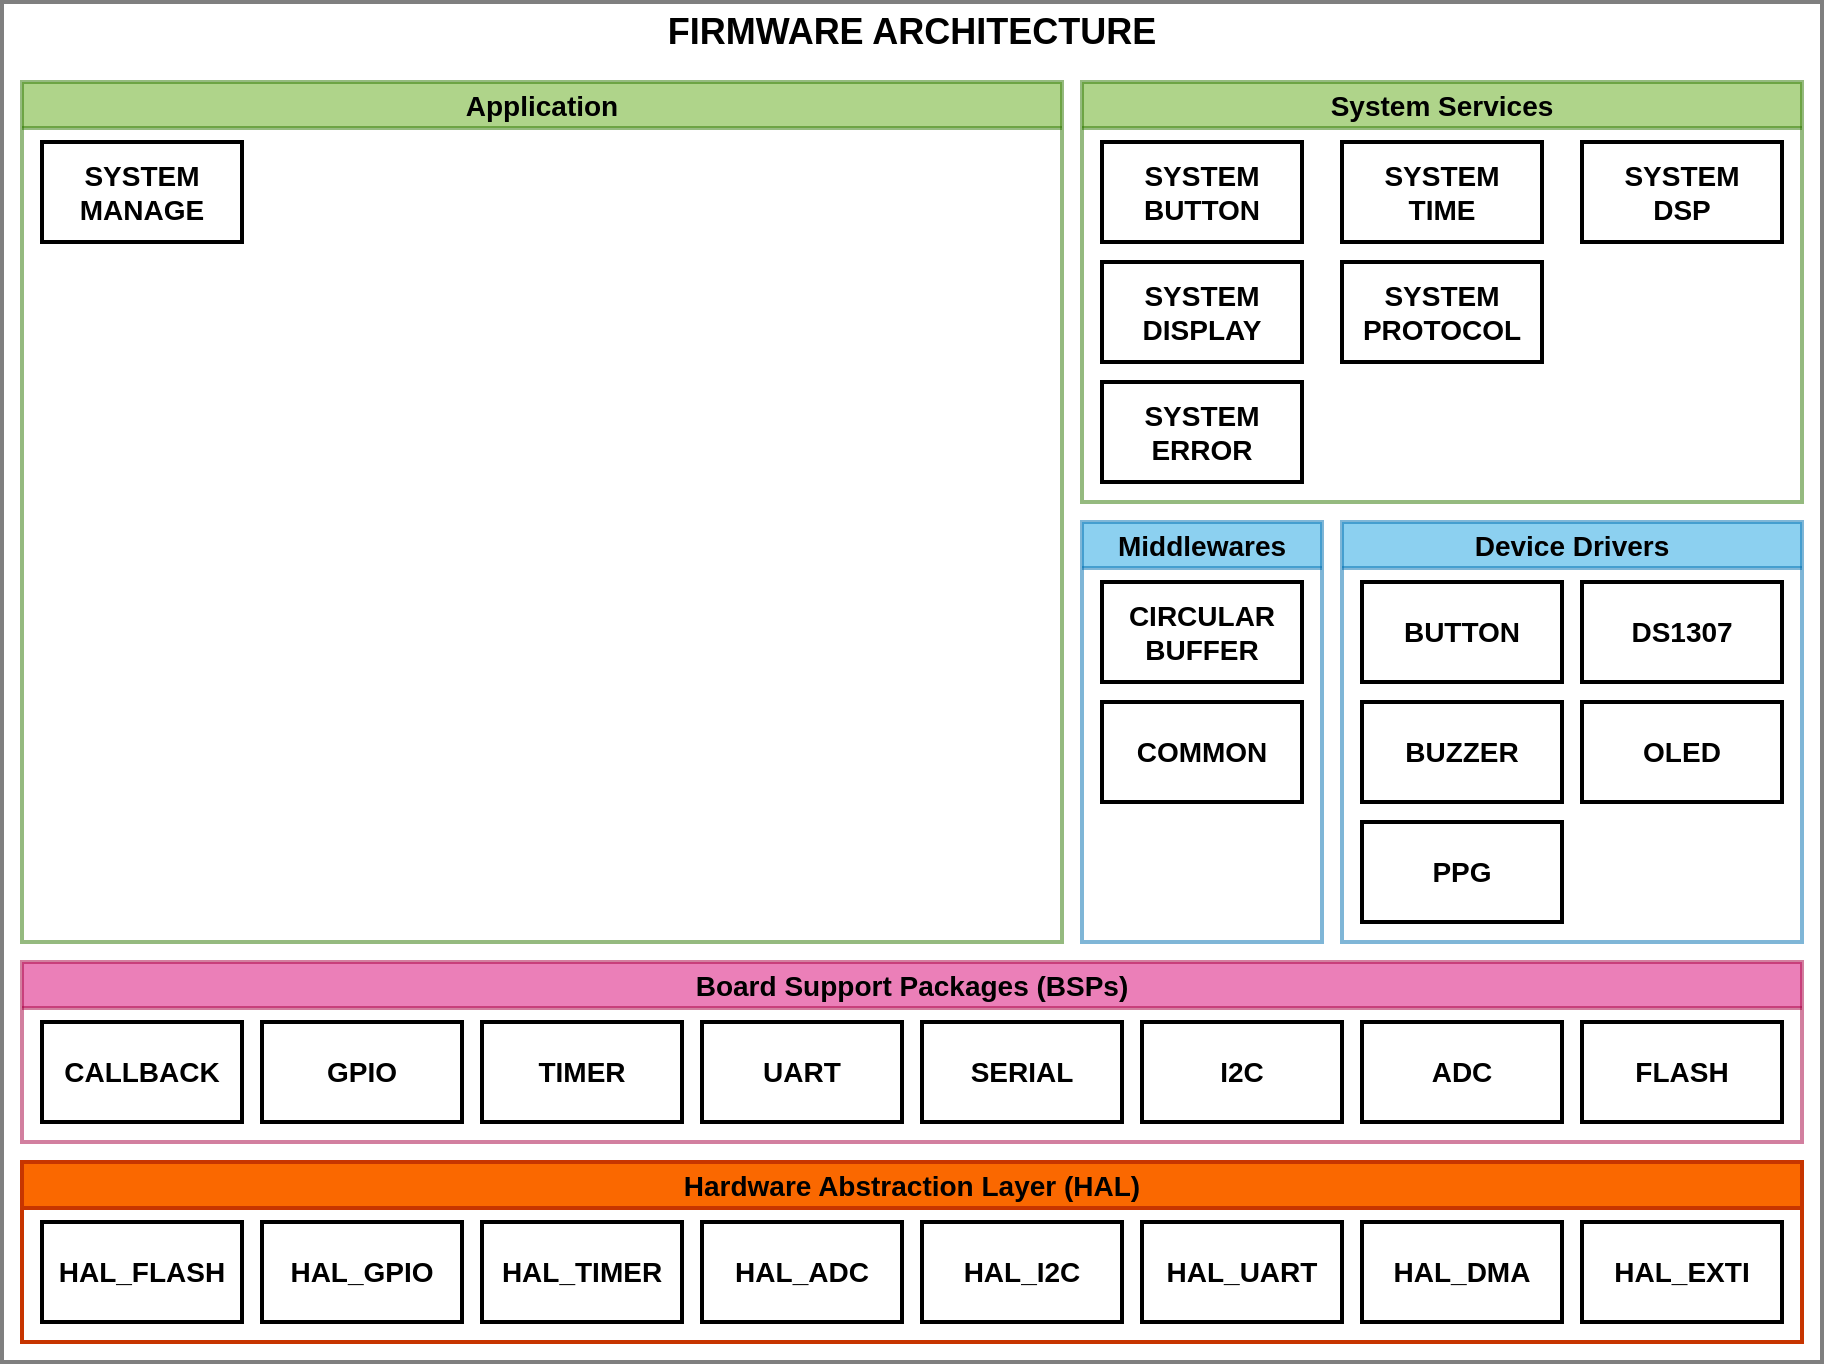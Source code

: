 <mxfile>
    <diagram id="SvoXOzmZpjr0ulOsbsCD" name="Page-1">
        <mxGraphModel dx="643" dy="890" grid="1" gridSize="10" guides="1" tooltips="1" connect="1" arrows="1" fold="1" page="0" pageScale="1" pageWidth="850" pageHeight="1100" math="0" shadow="0">
            <root>
                <mxCell id="0"/>
                <mxCell id="1" parent="0"/>
                <mxCell id="3" value="" style="rounded=0;whiteSpace=wrap;html=1;fillColor=#FFFFFF;strokeColor=#000000;strokeWidth=2;opacity=50;" vertex="1" parent="1">
                    <mxGeometry x="40" y="-40" width="910" height="680" as="geometry"/>
                </mxCell>
                <mxCell id="4" value="Hardware Abstraction Layer (HAL)" style="swimlane;whiteSpace=wrap;html=1;fillColor=#fa6800;fontColor=#000000;strokeColor=#C73500;strokeWidth=2;fontSize=14;" vertex="1" parent="1">
                    <mxGeometry x="50" y="540" width="890" height="90" as="geometry"/>
                </mxCell>
                <mxCell id="7" value="HAL_GPIO" style="rounded=0;whiteSpace=wrap;html=1;fillColor=#FFFFFF;fontColor=#000000;fontStyle=1;fontSize=14;labelBorderColor=none;strokeColor=#000000;strokeWidth=2;" vertex="1" parent="4">
                    <mxGeometry x="120" y="30" width="100" height="50" as="geometry"/>
                </mxCell>
                <mxCell id="8" value="HAL_TIMER" style="rounded=0;whiteSpace=wrap;html=1;fillColor=#FFFFFF;fontColor=#000000;fontStyle=1;fontSize=14;labelBorderColor=none;strokeColor=#000000;strokeWidth=2;" vertex="1" parent="4">
                    <mxGeometry x="230" y="30" width="100" height="50" as="geometry"/>
                </mxCell>
                <mxCell id="10" value="HAL_I2C" style="rounded=0;whiteSpace=wrap;html=1;fillColor=#FFFFFF;fontColor=#000000;fontStyle=1;fontSize=14;labelBorderColor=none;strokeColor=#000000;strokeWidth=2;" vertex="1" parent="4">
                    <mxGeometry x="450" y="30" width="100" height="50" as="geometry"/>
                </mxCell>
                <mxCell id="6" value="HAL_FLASH" style="rounded=0;whiteSpace=wrap;html=1;fillColor=#FFFFFF;fontColor=#000000;fontStyle=1;fontSize=14;labelBorderColor=none;strokeColor=#000000;strokeWidth=2;" vertex="1" parent="4">
                    <mxGeometry x="10" y="30" width="100" height="50" as="geometry"/>
                </mxCell>
                <mxCell id="9" value="HAL_UART" style="rounded=0;whiteSpace=wrap;html=1;fillColor=#FFFFFF;fontColor=#000000;fontStyle=1;fontSize=14;labelBorderColor=none;strokeColor=#000000;strokeWidth=2;" vertex="1" parent="4">
                    <mxGeometry x="560" y="30" width="100" height="50" as="geometry"/>
                </mxCell>
                <mxCell id="11" value="HAL_DMA" style="rounded=0;whiteSpace=wrap;html=1;fillColor=#FFFFFF;fontColor=#000000;fontStyle=1;fontSize=14;labelBorderColor=none;strokeColor=#000000;strokeWidth=2;" vertex="1" parent="1">
                    <mxGeometry x="720" y="570" width="100" height="50" as="geometry"/>
                </mxCell>
                <mxCell id="12" value="HAL_EXTI" style="rounded=0;whiteSpace=wrap;html=1;fillColor=#FFFFFF;fontColor=#000000;fontStyle=1;fontSize=14;labelBorderColor=none;strokeColor=#000000;strokeWidth=2;" vertex="1" parent="1">
                    <mxGeometry x="830" y="570" width="100" height="50" as="geometry"/>
                </mxCell>
                <mxCell id="13" value="HAL_ADC" style="rounded=0;whiteSpace=wrap;html=1;fillColor=#FFFFFF;fontColor=#000000;fontStyle=1;fontSize=14;labelBorderColor=none;strokeColor=#000000;strokeWidth=2;" vertex="1" parent="1">
                    <mxGeometry x="390" y="570" width="100" height="50" as="geometry"/>
                </mxCell>
                <mxCell id="20" value="&lt;font color=&quot;#000000&quot;&gt;Board Support Packages (BSPs)&lt;/font&gt;" style="swimlane;whiteSpace=wrap;html=1;fillColor=#d80073;fontColor=#ffffff;strokeColor=#A50040;strokeWidth=2;fontSize=14;opacity=50;" vertex="1" parent="1">
                    <mxGeometry x="50" y="440" width="890" height="90" as="geometry"/>
                </mxCell>
                <mxCell id="24" value="CALLBACK" style="rounded=0;whiteSpace=wrap;html=1;fillColor=#FFFFFF;fontColor=#000000;fontStyle=1;fontSize=14;labelBorderColor=none;strokeColor=#000000;strokeWidth=2;" vertex="1" parent="20">
                    <mxGeometry x="10" y="30" width="100" height="50" as="geometry"/>
                </mxCell>
                <mxCell id="25" value="TIMER" style="rounded=0;whiteSpace=wrap;html=1;fillColor=#FFFFFF;fontColor=#000000;fontStyle=1;fontSize=14;labelBorderColor=none;strokeColor=#000000;strokeWidth=2;" vertex="1" parent="20">
                    <mxGeometry x="230" y="30" width="100" height="50" as="geometry"/>
                </mxCell>
                <mxCell id="26" value="FLASH" style="rounded=0;whiteSpace=wrap;html=1;fillColor=#FFFFFF;fontColor=#000000;fontStyle=1;fontSize=14;labelBorderColor=none;strokeColor=#000000;strokeWidth=2;" vertex="1" parent="20">
                    <mxGeometry x="780" y="30" width="100" height="50" as="geometry"/>
                </mxCell>
                <mxCell id="41" value="ADC" style="rounded=0;whiteSpace=wrap;html=1;fillColor=#FFFFFF;fontColor=#000000;fontStyle=1;fontSize=14;labelBorderColor=none;strokeColor=#000000;strokeWidth=2;" vertex="1" parent="20">
                    <mxGeometry x="670" y="30" width="100" height="50" as="geometry"/>
                </mxCell>
                <mxCell id="42" value="GPIO" style="rounded=0;whiteSpace=wrap;html=1;fillColor=#FFFFFF;fontColor=#000000;fontStyle=1;fontSize=14;labelBorderColor=none;strokeColor=#000000;strokeWidth=2;" vertex="1" parent="20">
                    <mxGeometry x="120" y="30" width="100" height="50" as="geometry"/>
                </mxCell>
                <mxCell id="21" value="UART" style="rounded=0;whiteSpace=wrap;html=1;fillColor=#FFFFFF;fontColor=#000000;fontStyle=1;fontSize=14;labelBorderColor=none;strokeColor=#000000;strokeWidth=2;" vertex="1" parent="20">
                    <mxGeometry x="340" y="30" width="100" height="50" as="geometry"/>
                </mxCell>
                <mxCell id="23" value="I2C" style="rounded=0;whiteSpace=wrap;html=1;fillColor=#FFFFFF;fontColor=#000000;fontStyle=1;fontSize=14;labelBorderColor=none;strokeColor=#000000;strokeWidth=2;" vertex="1" parent="20">
                    <mxGeometry x="560" y="30" width="100" height="50" as="geometry"/>
                </mxCell>
                <mxCell id="22" value="SERIAL" style="rounded=0;whiteSpace=wrap;html=1;fillColor=#FFFFFF;fontColor=#000000;fontStyle=1;fontSize=14;labelBorderColor=none;strokeColor=#000000;strokeWidth=2;" vertex="1" parent="1">
                    <mxGeometry x="500" y="470" width="100" height="50" as="geometry"/>
                </mxCell>
                <mxCell id="43" value="&lt;font color=&quot;#000000&quot;&gt;Device Drivers&lt;/font&gt;" style="swimlane;whiteSpace=wrap;html=1;fillColor=#1ba1e2;fontColor=#ffffff;strokeColor=#006EAF;strokeWidth=2;fontSize=14;opacity=50;" vertex="1" parent="1">
                    <mxGeometry x="710" y="220" width="230" height="210" as="geometry"/>
                </mxCell>
                <mxCell id="44" value="BUTTON" style="rounded=0;whiteSpace=wrap;html=1;fillColor=#FFFFFF;fontColor=#000000;fontStyle=1;fontSize=14;labelBorderColor=none;strokeColor=#000000;strokeWidth=2;" vertex="1" parent="43">
                    <mxGeometry x="10" y="30" width="100" height="50" as="geometry"/>
                </mxCell>
                <mxCell id="48" value="DS1307" style="rounded=0;whiteSpace=wrap;html=1;fillColor=#FFFFFF;fontColor=#000000;fontStyle=1;fontSize=14;labelBorderColor=none;strokeColor=#000000;strokeWidth=2;" vertex="1" parent="43">
                    <mxGeometry x="120" y="30" width="100" height="50" as="geometry"/>
                </mxCell>
                <mxCell id="52" value="OLED" style="rounded=0;whiteSpace=wrap;html=1;fillColor=#FFFFFF;fontColor=#000000;fontStyle=1;fontSize=14;labelBorderColor=none;strokeColor=#000000;strokeWidth=2;" vertex="1" parent="43">
                    <mxGeometry x="120" y="90" width="100" height="50" as="geometry"/>
                </mxCell>
                <mxCell id="51" value="BUZZER" style="rounded=0;whiteSpace=wrap;html=1;fillColor=#FFFFFF;fontColor=#000000;fontStyle=1;fontSize=14;labelBorderColor=none;strokeColor=#000000;strokeWidth=2;" vertex="1" parent="43">
                    <mxGeometry x="10" y="90" width="100" height="50" as="geometry"/>
                </mxCell>
                <mxCell id="53" value="PPG" style="rounded=0;whiteSpace=wrap;html=1;fillColor=#FFFFFF;fontColor=#000000;fontStyle=1;fontSize=14;labelBorderColor=none;strokeColor=#000000;strokeWidth=2;" vertex="1" parent="1">
                    <mxGeometry x="720" y="370" width="100" height="50" as="geometry"/>
                </mxCell>
                <mxCell id="54" value="&lt;font color=&quot;#000000&quot;&gt;Middlewares&lt;/font&gt;" style="swimlane;whiteSpace=wrap;html=1;fillColor=#1ba1e2;fontColor=#ffffff;strokeColor=#006EAF;strokeWidth=2;fontSize=14;opacity=50;" vertex="1" parent="1">
                    <mxGeometry x="580" y="220" width="120" height="210" as="geometry"/>
                </mxCell>
                <mxCell id="55" value="CIRCULAR&lt;br&gt;BUFFER" style="rounded=0;whiteSpace=wrap;html=1;fillColor=#FFFFFF;fontColor=#000000;fontStyle=1;fontSize=14;labelBorderColor=none;strokeColor=#000000;strokeWidth=2;" vertex="1" parent="54">
                    <mxGeometry x="10" y="30" width="100" height="50" as="geometry"/>
                </mxCell>
                <mxCell id="71" value="COMMON" style="rounded=0;whiteSpace=wrap;html=1;fillColor=#FFFFFF;fontColor=#000000;fontStyle=1;fontSize=14;labelBorderColor=none;strokeColor=#000000;strokeWidth=2;" vertex="1" parent="54">
                    <mxGeometry x="10" y="90" width="100" height="50" as="geometry"/>
                </mxCell>
                <mxCell id="59" value="&lt;font color=&quot;#000000&quot;&gt;System Services&lt;/font&gt;" style="swimlane;whiteSpace=wrap;html=1;fillColor=#60a917;fontColor=#ffffff;strokeColor=#2D7600;strokeWidth=2;fontSize=14;opacity=50;" vertex="1" parent="1">
                    <mxGeometry x="580" width="360" height="210" as="geometry"/>
                </mxCell>
                <mxCell id="60" value="SYSTEM BUTTON" style="rounded=0;whiteSpace=wrap;html=1;fillColor=#FFFFFF;fontColor=#000000;fontStyle=1;fontSize=14;labelBorderColor=none;strokeColor=#000000;strokeWidth=2;" vertex="1" parent="59">
                    <mxGeometry x="10" y="30" width="100" height="50" as="geometry"/>
                </mxCell>
                <mxCell id="62" value="SYSTEM &lt;br&gt;DSP" style="rounded=0;whiteSpace=wrap;html=1;fillColor=#FFFFFF;fontColor=#000000;fontStyle=1;fontSize=14;labelBorderColor=none;strokeColor=#000000;strokeWidth=2;" vertex="1" parent="59">
                    <mxGeometry x="250" y="30" width="100" height="50" as="geometry"/>
                </mxCell>
                <mxCell id="65" value="SYSTEM &lt;br&gt;PROTOCOL" style="rounded=0;whiteSpace=wrap;html=1;fillColor=#FFFFFF;fontColor=#000000;fontStyle=1;fontSize=14;labelBorderColor=none;strokeColor=#000000;strokeWidth=2;" vertex="1" parent="59">
                    <mxGeometry x="130" y="90" width="100" height="50" as="geometry"/>
                </mxCell>
                <mxCell id="61" value="SYSTEM &lt;br&gt;TIME" style="rounded=0;whiteSpace=wrap;html=1;fillColor=#FFFFFF;fontColor=#000000;fontStyle=1;fontSize=14;labelBorderColor=none;strokeColor=#000000;strokeWidth=2;" vertex="1" parent="1">
                    <mxGeometry x="710" y="30" width="100" height="50" as="geometry"/>
                </mxCell>
                <mxCell id="63" value="SYSTEM &lt;br&gt;DISPLAY" style="rounded=0;whiteSpace=wrap;html=1;fillColor=#FFFFFF;fontColor=#000000;fontStyle=1;fontSize=14;labelBorderColor=none;strokeColor=#000000;strokeWidth=2;" vertex="1" parent="1">
                    <mxGeometry x="590" y="90" width="100" height="50" as="geometry"/>
                </mxCell>
                <mxCell id="64" value="SYSTEM &lt;br&gt;ERROR" style="rounded=0;whiteSpace=wrap;html=1;fillColor=#FFFFFF;fontColor=#000000;fontStyle=1;fontSize=14;labelBorderColor=none;strokeColor=#000000;strokeWidth=2;" vertex="1" parent="1">
                    <mxGeometry x="590" y="150" width="100" height="50" as="geometry"/>
                </mxCell>
                <mxCell id="66" value="&lt;font color=&quot;#000000&quot;&gt;Application&lt;/font&gt;" style="swimlane;whiteSpace=wrap;html=1;fillColor=#60a917;fontColor=#ffffff;strokeColor=#2D7600;strokeWidth=2;fontSize=14;opacity=50;startSize=23;" vertex="1" parent="1">
                    <mxGeometry x="50" width="520" height="430" as="geometry"/>
                </mxCell>
                <mxCell id="67" value="SYSTEM MANAGE" style="rounded=0;whiteSpace=wrap;html=1;fillColor=#FFFFFF;fontColor=#000000;fontStyle=1;fontSize=14;labelBorderColor=none;strokeColor=#000000;strokeWidth=2;" vertex="1" parent="66">
                    <mxGeometry x="10" y="30" width="100" height="50" as="geometry"/>
                </mxCell>
                <mxCell id="70" value="FIRMWARE ARCHITECTURE" style="text;html=1;strokeColor=none;fillColor=none;align=center;verticalAlign=middle;whiteSpace=wrap;rounded=0;labelBorderColor=none;strokeWidth=2;fontSize=18;fontColor=#000000;opacity=50;fontStyle=1" vertex="1" parent="1">
                    <mxGeometry x="40" y="-40" width="910" height="30" as="geometry"/>
                </mxCell>
            </root>
        </mxGraphModel>
    </diagram>
</mxfile>